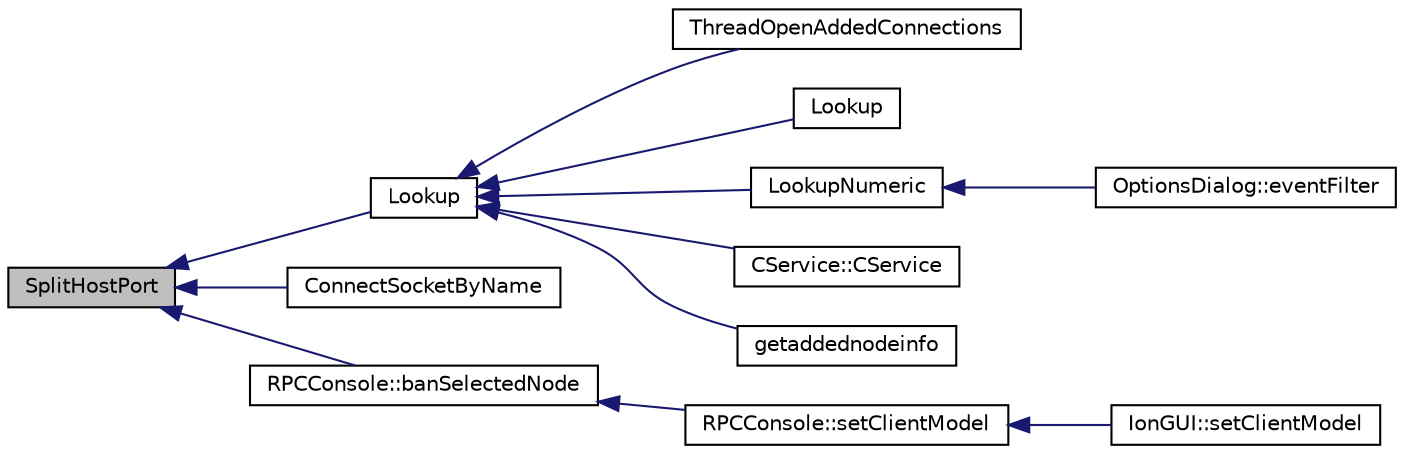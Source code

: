 digraph "SplitHostPort"
{
  edge [fontname="Helvetica",fontsize="10",labelfontname="Helvetica",labelfontsize="10"];
  node [fontname="Helvetica",fontsize="10",shape=record];
  rankdir="LR";
  Node153 [label="SplitHostPort",height=0.2,width=0.4,color="black", fillcolor="grey75", style="filled", fontcolor="black"];
  Node153 -> Node154 [dir="back",color="midnightblue",fontsize="10",style="solid",fontname="Helvetica"];
  Node154 [label="Lookup",height=0.2,width=0.4,color="black", fillcolor="white", style="filled",URL="$da/df0/netbase_8h.html#ac025429411c7622b9781b0e5ecfb9bc2"];
  Node154 -> Node155 [dir="back",color="midnightblue",fontsize="10",style="solid",fontname="Helvetica"];
  Node155 [label="ThreadOpenAddedConnections",height=0.2,width=0.4,color="black", fillcolor="white", style="filled",URL="$dd/d84/net_8cpp.html#a2d1ca95557ae336582b886a251e7fe94"];
  Node154 -> Node156 [dir="back",color="midnightblue",fontsize="10",style="solid",fontname="Helvetica"];
  Node156 [label="Lookup",height=0.2,width=0.4,color="black", fillcolor="white", style="filled",URL="$da/df0/netbase_8h.html#a8e970007e4314e4cefa5895944ed74d8"];
  Node154 -> Node157 [dir="back",color="midnightblue",fontsize="10",style="solid",fontname="Helvetica"];
  Node157 [label="LookupNumeric",height=0.2,width=0.4,color="black", fillcolor="white", style="filled",URL="$da/df0/netbase_8h.html#a5b18d70f02be9dc489da605ff487cc66"];
  Node157 -> Node158 [dir="back",color="midnightblue",fontsize="10",style="solid",fontname="Helvetica"];
  Node158 [label="OptionsDialog::eventFilter",height=0.2,width=0.4,color="black", fillcolor="white", style="filled",URL="$db/d61/class_options_dialog.html#abf2b8046ca9bce3f2c1f04e329468983"];
  Node154 -> Node159 [dir="back",color="midnightblue",fontsize="10",style="solid",fontname="Helvetica"];
  Node159 [label="CService::CService",height=0.2,width=0.4,color="black", fillcolor="white", style="filled",URL="$d3/dcc/class_c_service.html#ab8f5f4ae4e99a4edad8ba48642e36137"];
  Node154 -> Node160 [dir="back",color="midnightblue",fontsize="10",style="solid",fontname="Helvetica"];
  Node160 [label="getaddednodeinfo",height=0.2,width=0.4,color="black", fillcolor="white", style="filled",URL="$df/dab/rpcnet_8cpp.html#a2a6994d3b180c8e9ce81e0da65a41bb3"];
  Node153 -> Node161 [dir="back",color="midnightblue",fontsize="10",style="solid",fontname="Helvetica"];
  Node161 [label="ConnectSocketByName",height=0.2,width=0.4,color="black", fillcolor="white", style="filled",URL="$da/df0/netbase_8h.html#a6b06ed45e08d73e435c656a4dfcb0a95"];
  Node153 -> Node162 [dir="back",color="midnightblue",fontsize="10",style="solid",fontname="Helvetica"];
  Node162 [label="RPCConsole::banSelectedNode",height=0.2,width=0.4,color="black", fillcolor="white", style="filled",URL="$d7/de8/class_r_p_c_console.html#aacaf485583b6342c5e1877e7582f95c5",tooltip="Ban a selected node on the Peers tab. "];
  Node162 -> Node163 [dir="back",color="midnightblue",fontsize="10",style="solid",fontname="Helvetica"];
  Node163 [label="RPCConsole::setClientModel",height=0.2,width=0.4,color="black", fillcolor="white", style="filled",URL="$d7/de8/class_r_p_c_console.html#a355349a33664a07628e9ca22a60f5fa7"];
  Node163 -> Node164 [dir="back",color="midnightblue",fontsize="10",style="solid",fontname="Helvetica"];
  Node164 [label="IonGUI::setClientModel",height=0.2,width=0.4,color="black", fillcolor="white", style="filled",URL="$dc/d0b/class_ion_g_u_i.html#aee0c583c834ce4f4c598c29db83b0680",tooltip="Set the client model. "];
}
